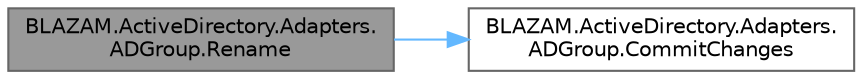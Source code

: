 digraph "BLAZAM.ActiveDirectory.Adapters.ADGroup.Rename"
{
 // LATEX_PDF_SIZE
  bgcolor="transparent";
  edge [fontname=Helvetica,fontsize=10,labelfontname=Helvetica,labelfontsize=10];
  node [fontname=Helvetica,fontsize=10,shape=box,height=0.2,width=0.4];
  rankdir="LR";
  Node1 [id="Node000001",label="BLAZAM.ActiveDirectory.Adapters.\lADGroup.Rename",height=0.2,width=0.4,color="gray40", fillcolor="grey60", style="filled", fontcolor="black",tooltip="Renames the CN attribute."];
  Node1 -> Node2 [id="edge2_Node000001_Node000002",color="steelblue1",style="solid",tooltip=" "];
  Node2 [id="Node000002",label="BLAZAM.ActiveDirectory.Adapters.\lADGroup.CommitChanges",height=0.2,width=0.4,color="grey40", fillcolor="white", style="filled",URL="$class_b_l_a_z_a_m_1_1_active_directory_1_1_adapters_1_1_a_d_group.html#a546409f574a6aaf8f222d92e237cad96",tooltip="Sends all staged changes to the Active Directory server."];
}

